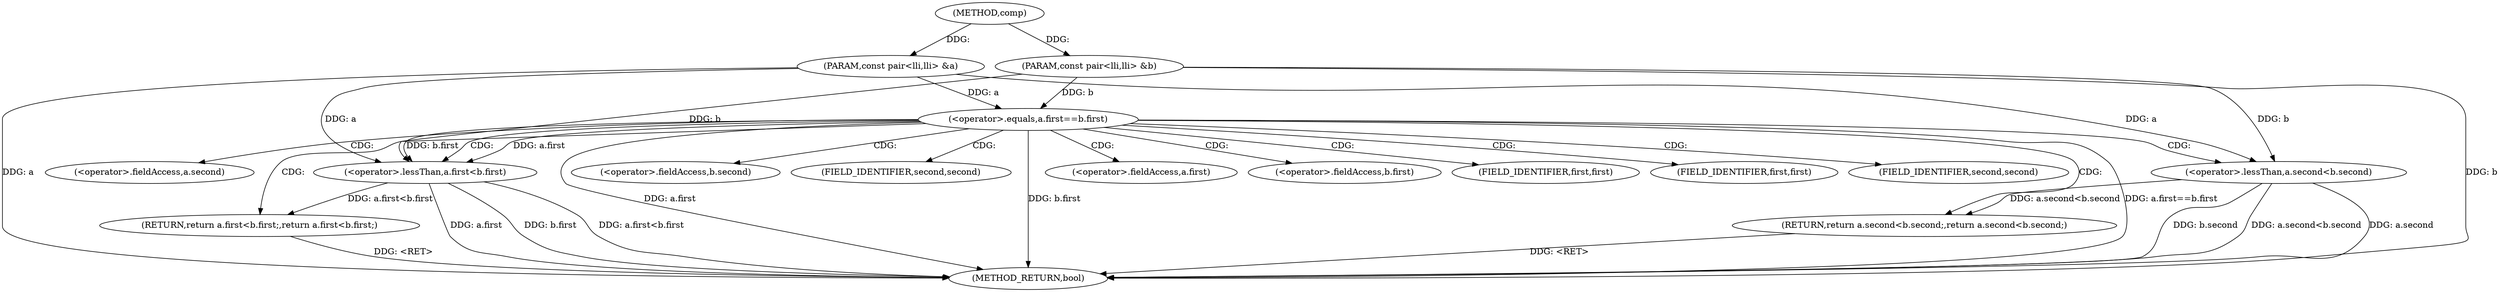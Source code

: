 digraph "comp" {  
"1000355" [label = "(METHOD,comp)" ]
"1000384" [label = "(METHOD_RETURN,bool)" ]
"1000356" [label = "(PARAM,const pair<lli,lli> &a)" ]
"1000357" [label = "(PARAM,const pair<lli,lli> &b)" ]
"1000376" [label = "(RETURN,return a.first<b.first;,return a.first<b.first;)" ]
"1000360" [label = "(<operator>.equals,a.first==b.first)" ]
"1000377" [label = "(<operator>.lessThan,a.first<b.first)" ]
"1000368" [label = "(RETURN,return a.second<b.second;,return a.second<b.second;)" ]
"1000369" [label = "(<operator>.lessThan,a.second<b.second)" ]
"1000378" [label = "(<operator>.fieldAccess,a.first)" ]
"1000381" [label = "(<operator>.fieldAccess,b.first)" ]
"1000380" [label = "(FIELD_IDENTIFIER,first,first)" ]
"1000383" [label = "(FIELD_IDENTIFIER,first,first)" ]
"1000370" [label = "(<operator>.fieldAccess,a.second)" ]
"1000373" [label = "(<operator>.fieldAccess,b.second)" ]
"1000372" [label = "(FIELD_IDENTIFIER,second,second)" ]
"1000375" [label = "(FIELD_IDENTIFIER,second,second)" ]
  "1000356" -> "1000384"  [ label = "DDG: a"] 
  "1000357" -> "1000384"  [ label = "DDG: b"] 
  "1000360" -> "1000384"  [ label = "DDG: a.first"] 
  "1000360" -> "1000384"  [ label = "DDG: b.first"] 
  "1000360" -> "1000384"  [ label = "DDG: a.first==b.first"] 
  "1000377" -> "1000384"  [ label = "DDG: a.first"] 
  "1000377" -> "1000384"  [ label = "DDG: b.first"] 
  "1000377" -> "1000384"  [ label = "DDG: a.first<b.first"] 
  "1000369" -> "1000384"  [ label = "DDG: a.second"] 
  "1000369" -> "1000384"  [ label = "DDG: b.second"] 
  "1000369" -> "1000384"  [ label = "DDG: a.second<b.second"] 
  "1000376" -> "1000384"  [ label = "DDG: <RET>"] 
  "1000368" -> "1000384"  [ label = "DDG: <RET>"] 
  "1000355" -> "1000356"  [ label = "DDG: "] 
  "1000355" -> "1000357"  [ label = "DDG: "] 
  "1000377" -> "1000376"  [ label = "DDG: a.first<b.first"] 
  "1000356" -> "1000360"  [ label = "DDG: a"] 
  "1000357" -> "1000360"  [ label = "DDG: b"] 
  "1000369" -> "1000368"  [ label = "DDG: a.second<b.second"] 
  "1000360" -> "1000377"  [ label = "DDG: a.first"] 
  "1000356" -> "1000377"  [ label = "DDG: a"] 
  "1000360" -> "1000377"  [ label = "DDG: b.first"] 
  "1000357" -> "1000377"  [ label = "DDG: b"] 
  "1000356" -> "1000369"  [ label = "DDG: a"] 
  "1000357" -> "1000369"  [ label = "DDG: b"] 
  "1000360" -> "1000370"  [ label = "CDG: "] 
  "1000360" -> "1000372"  [ label = "CDG: "] 
  "1000360" -> "1000377"  [ label = "CDG: "] 
  "1000360" -> "1000381"  [ label = "CDG: "] 
  "1000360" -> "1000380"  [ label = "CDG: "] 
  "1000360" -> "1000383"  [ label = "CDG: "] 
  "1000360" -> "1000373"  [ label = "CDG: "] 
  "1000360" -> "1000375"  [ label = "CDG: "] 
  "1000360" -> "1000369"  [ label = "CDG: "] 
  "1000360" -> "1000368"  [ label = "CDG: "] 
  "1000360" -> "1000376"  [ label = "CDG: "] 
  "1000360" -> "1000378"  [ label = "CDG: "] 
}
